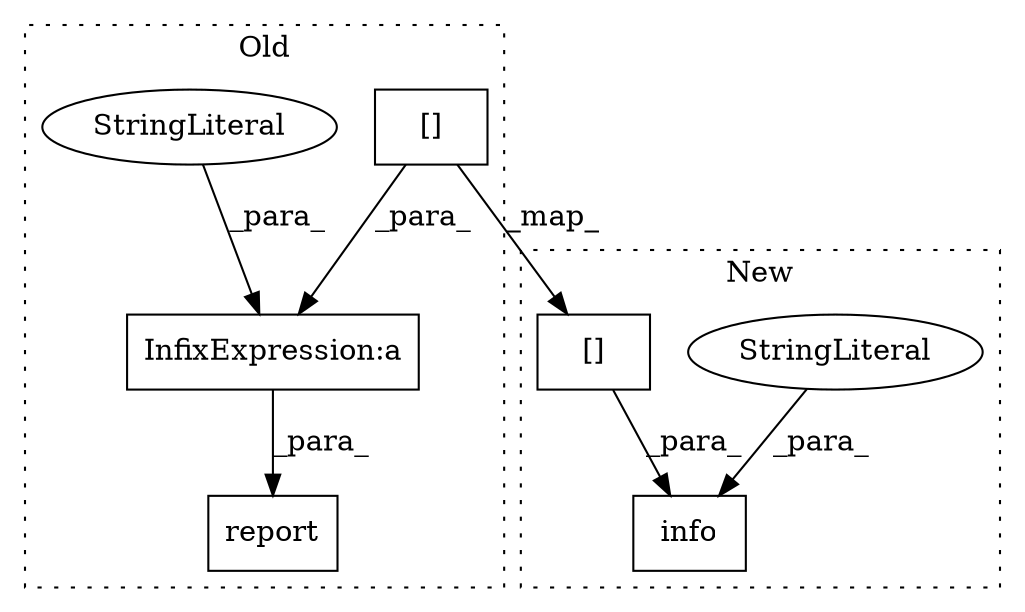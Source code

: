 digraph G {
subgraph cluster0 {
1 [label="report" a="32" s="32906,32969" l="7,1" shape="box"];
3 [label="InfixExpression:a" a="27" s="32949" l="3" shape="box"];
4 [label="StringLiteral" a="45" s="32913" l="36" shape="ellipse"];
7 [label="[]" a="2" s="32952,32968" l="15,1" shape="box"];
label = "Old";
style="dotted";
}
subgraph cluster1 {
2 [label="info" a="32" s="32931,32990" l="5,1" shape="box"];
5 [label="StringLiteral" a="45" s="32936" l="36" shape="ellipse"];
6 [label="[]" a="2" s="32973,32989" l="15,1" shape="box"];
label = "New";
style="dotted";
}
3 -> 1 [label="_para_"];
4 -> 3 [label="_para_"];
5 -> 2 [label="_para_"];
6 -> 2 [label="_para_"];
7 -> 3 [label="_para_"];
7 -> 6 [label="_map_"];
}